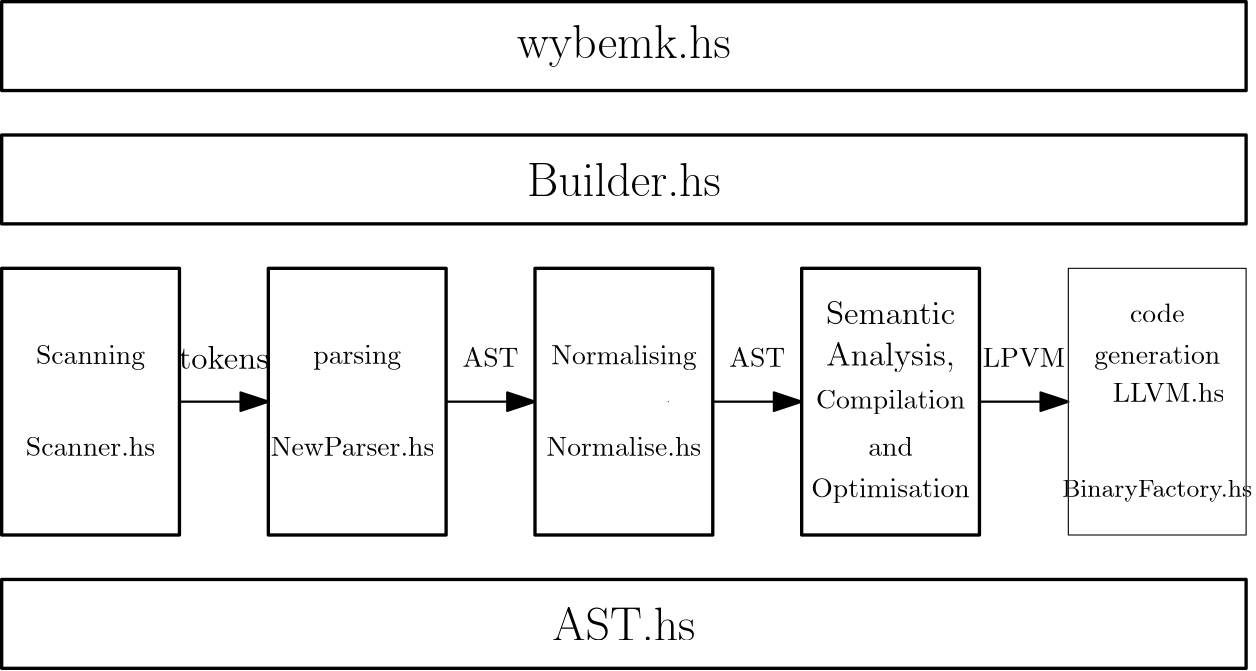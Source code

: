 <?xml version="1.0"?>
<!DOCTYPE ipe SYSTEM "ipe.dtd">
<ipe version="70218" creator="Ipe 7.2.24">
<info created="D:20210204114132" modified="D:20241018183341"/>
<ipestyle name="basic">
<symbol name="arrow/arc(spx)">
<path stroke="sym-stroke" fill="sym-stroke" pen="sym-pen">
0 0 m
-1 0.333 l
-1 -0.333 l
h
</path>
</symbol>
<symbol name="arrow/farc(spx)">
<path stroke="sym-stroke" fill="white" pen="sym-pen">
0 0 m
-1 0.333 l
-1 -0.333 l
h
</path>
</symbol>
<symbol name="arrow/ptarc(spx)">
<path stroke="sym-stroke" fill="sym-stroke" pen="sym-pen">
0 0 m
-1 0.333 l
-0.8 0 l
-1 -0.333 l
h
</path>
</symbol>
<symbol name="arrow/fptarc(spx)">
<path stroke="sym-stroke" fill="white" pen="sym-pen">
0 0 m
-1 0.333 l
-0.8 0 l
-1 -0.333 l
h
</path>
</symbol>
<symbol name="mark/circle(sx)" transformations="translations">
<path fill="sym-stroke">
0.6 0 0 0.6 0 0 e
0.4 0 0 0.4 0 0 e
</path>
</symbol>
<symbol name="mark/disk(sx)" transformations="translations">
<path fill="sym-stroke">
0.6 0 0 0.6 0 0 e
</path>
</symbol>
<symbol name="mark/fdisk(sfx)" transformations="translations">
<group>
<path fill="sym-fill">
0.5 0 0 0.5 0 0 e
</path>
<path fill="sym-stroke" fillrule="eofill">
0.6 0 0 0.6 0 0 e
0.4 0 0 0.4 0 0 e
</path>
</group>
</symbol>
<symbol name="mark/box(sx)" transformations="translations">
<path fill="sym-stroke" fillrule="eofill">
-0.6 -0.6 m
0.6 -0.6 l
0.6 0.6 l
-0.6 0.6 l
h
-0.4 -0.4 m
0.4 -0.4 l
0.4 0.4 l
-0.4 0.4 l
h
</path>
</symbol>
<symbol name="mark/square(sx)" transformations="translations">
<path fill="sym-stroke">
-0.6 -0.6 m
0.6 -0.6 l
0.6 0.6 l
-0.6 0.6 l
h
</path>
</symbol>
<symbol name="mark/fsquare(sfx)" transformations="translations">
<group>
<path fill="sym-fill">
-0.5 -0.5 m
0.5 -0.5 l
0.5 0.5 l
-0.5 0.5 l
h
</path>
<path fill="sym-stroke" fillrule="eofill">
-0.6 -0.6 m
0.6 -0.6 l
0.6 0.6 l
-0.6 0.6 l
h
-0.4 -0.4 m
0.4 -0.4 l
0.4 0.4 l
-0.4 0.4 l
h
</path>
</group>
</symbol>
<symbol name="mark/cross(sx)" transformations="translations">
<group>
<path fill="sym-stroke">
-0.43 -0.57 m
0.57 0.43 l
0.43 0.57 l
-0.57 -0.43 l
h
</path>
<path fill="sym-stroke">
-0.43 0.57 m
0.57 -0.43 l
0.43 -0.57 l
-0.57 0.43 l
h
</path>
</group>
</symbol>
<symbol name="arrow/fnormal(spx)">
<path stroke="sym-stroke" fill="white" pen="sym-pen">
0 0 m
-1 0.333 l
-1 -0.333 l
h
</path>
</symbol>
<symbol name="arrow/pointed(spx)">
<path stroke="sym-stroke" fill="sym-stroke" pen="sym-pen">
0 0 m
-1 0.333 l
-0.8 0 l
-1 -0.333 l
h
</path>
</symbol>
<symbol name="arrow/fpointed(spx)">
<path stroke="sym-stroke" fill="white" pen="sym-pen">
0 0 m
-1 0.333 l
-0.8 0 l
-1 -0.333 l
h
</path>
</symbol>
<symbol name="arrow/linear(spx)">
<path stroke="sym-stroke" pen="sym-pen">
-1 0.333 m
0 0 l
-1 -0.333 l
</path>
</symbol>
<symbol name="arrow/fdouble(spx)">
<path stroke="sym-stroke" fill="white" pen="sym-pen">
0 0 m
-1 0.333 l
-1 -0.333 l
h
-1 0 m
-2 0.333 l
-2 -0.333 l
h
</path>
</symbol>
<symbol name="arrow/double(spx)">
<path stroke="sym-stroke" fill="sym-stroke" pen="sym-pen">
0 0 m
-1 0.333 l
-1 -0.333 l
h
-1 0 m
-2 0.333 l
-2 -0.333 l
h
</path>
</symbol>
<symbol name="arrow/mid-normal(spx)">
<path stroke="sym-stroke" fill="sym-stroke" pen="sym-pen">
0.5 0 m
-0.5 0.333 l
-0.5 -0.333 l
h
</path>
</symbol>
<symbol name="arrow/mid-fnormal(spx)">
<path stroke="sym-stroke" fill="white" pen="sym-pen">
0.5 0 m
-0.5 0.333 l
-0.5 -0.333 l
h
</path>
</symbol>
<symbol name="arrow/mid-pointed(spx)">
<path stroke="sym-stroke" fill="sym-stroke" pen="sym-pen">
0.5 0 m
-0.5 0.333 l
-0.3 0 l
-0.5 -0.333 l
h
</path>
</symbol>
<symbol name="arrow/mid-fpointed(spx)">
<path stroke="sym-stroke" fill="white" pen="sym-pen">
0.5 0 m
-0.5 0.333 l
-0.3 0 l
-0.5 -0.333 l
h
</path>
</symbol>
<symbol name="arrow/mid-double(spx)">
<path stroke="sym-stroke" fill="sym-stroke" pen="sym-pen">
1 0 m
0 0.333 l
0 -0.333 l
h
0 0 m
-1 0.333 l
-1 -0.333 l
h
</path>
</symbol>
<symbol name="arrow/mid-fdouble(spx)">
<path stroke="sym-stroke" fill="white" pen="sym-pen">
1 0 m
0 0.333 l
0 -0.333 l
h
0 0 m
-1 0.333 l
-1 -0.333 l
h
</path>
</symbol>
<anglesize name="22.5 deg" value="22.5"/>
<anglesize name="30 deg" value="30"/>
<anglesize name="45 deg" value="45"/>
<anglesize name="60 deg" value="60"/>
<anglesize name="90 deg" value="90"/>
<arrowsize name="large" value="10"/>
<arrowsize name="small" value="5"/>
<arrowsize name="tiny" value="3"/>
<color name="blue" value="0 0 1"/>
<color name="brown" value="0.647 0.165 0.165"/>
<color name="darkblue" value="0 0 0.545"/>
<color name="darkcyan" value="0 0.545 0.545"/>
<color name="darkgray" value="0.663"/>
<color name="darkgreen" value="0 0.392 0"/>
<color name="darkmagenta" value="0.545 0 0.545"/>
<color name="darkorange" value="1 0.549 0"/>
<color name="darkred" value="0.545 0 0"/>
<color name="gold" value="1 0.843 0"/>
<color name="gray" value="0.745"/>
<color name="green" value="0 1 0"/>
<color name="lightblue" value="0.678 0.847 0.902"/>
<color name="lightcyan" value="0.878 1 1"/>
<color name="lightgray" value="0.827"/>
<color name="lightgreen" value="0.565 0.933 0.565"/>
<color name="lightyellow" value="1 1 0.878"/>
<color name="navy" value="0 0 0.502"/>
<color name="orange" value="1 0.647 0"/>
<color name="pink" value="1 0.753 0.796"/>
<color name="purple" value="0.627 0.125 0.941"/>
<color name="red" value="1 0 0"/>
<color name="seagreen" value="0.18 0.545 0.341"/>
<color name="turquoise" value="0.251 0.878 0.816"/>
<color name="violet" value="0.933 0.51 0.933"/>
<color name="yellow" value="1 1 0"/>
<dashstyle name="dash dot dotted" value="[4 2 1 2 1 2] 0"/>
<dashstyle name="dash dotted" value="[4 2 1 2] 0"/>
<dashstyle name="dashed" value="[4] 0"/>
<dashstyle name="dotted" value="[1 3] 0"/>
<gridsize name="10 pts (~3.5 mm)" value="10"/>
<gridsize name="14 pts (~5 mm)" value="14"/>
<gridsize name="16 pts (~6 mm)" value="16"/>
<gridsize name="20 pts (~7 mm)" value="20"/>
<gridsize name="28 pts (~10 mm)" value="28"/>
<gridsize name="32 pts (~12 mm)" value="32"/>
<gridsize name="4 pts" value="4"/>
<gridsize name="56 pts (~20 mm)" value="56"/>
<gridsize name="8 pts (~3 mm)" value="8"/>
<opacity name="10%" value="0.1"/>
<opacity name="30%" value="0.3"/>
<opacity name="50%" value="0.5"/>
<opacity name="75%" value="0.75"/>
<pen name="fat" value="1.2"/>
<pen name="heavier" value="0.8"/>
<pen name="ultrafat" value="2"/>
<symbolsize name="large" value="5"/>
<symbolsize name="small" value="2"/>
<symbolsize name="tiny" value="1.1"/>
<textsize name="Huge" value="\Huge"/>
<textsize name="LARGE" value="\LARGE"/>
<textsize name="Large" value="\Large"/>
<textsize name="footnote" value="\footnotesize"/>
<textsize name="huge" value="\huge"/>
<textsize name="large" value="\large"/>
<textsize name="small" value="\small"/>
<textsize name="tiny" value="\tiny"/>
<textstyle name="center" begin="\begin{center}" end="\end{center}"/>
<textstyle name="item" begin="\begin{itemize}\item{}" end="\end{itemize}"/>
<textstyle name="itemize" begin="\begin{itemize}" end="\end{itemize}"/>
<tiling name="falling" angle="-60" step="4" width="1"/>
<tiling name="rising" angle="30" step="4" width="1"/>
</ipestyle>
<page>
<layer name="alpha"/>
<view layers="alpha" active="alpha"/>
<path layer="alpha" stroke="black" pen="fat">
64 608 m
64 576 l
512 576 l
512 608 l
h
</path>
<text transformations="translations" pos="288 592" stroke="black" type="label" width="51.502" height="11.955" depth="0" halign="center" valign="center" size="LARGE">AST.hs</text>
<text transformations="translations" pos="304 592" stroke="black" type="label" width="0" height="0" depth="0" halign="center" valign="baseline" size="LARGE"></text>
<text transformations="translations" pos="304 592" stroke="black" type="label" width="0" height="0" depth="0" valign="baseline"></text>
<path stroke="black" pen="fat">
64 720 m
64 624 l
128 624 l
128 720 l
h
</path>
<text transformations="translations" pos="96 688" stroke="black" type="label" width="39.297" height="6.815" depth="1.93" halign="center" valign="center">Scanning</text>
<text transformations="translations" pos="96 656" stroke="black" type="label" width="46.575" height="6.918" depth="0" halign="center" valign="center">Scanner.hs</text>
<path stroke="black" pen="heavier" arrow="normal/large">
128 672 m
160 672 l
</path>
<text matrix="1 0 0 1 -16 0" transformations="translations" pos="160 688" stroke="black" type="label" width="32.582" height="8.302" depth="0" halign="center" valign="center" size="large">tokens</text>
<path matrix="1 0 0 1 -32 0" stroke="black" pen="fat">
192 720 m
192 624 l
256 624 l
256 720 l
h
</path>
<text matrix="1 0 0 1 -32 0" transformations="translations" pos="224 688" stroke="black" type="label" width="31.631" height="6.661" depth="1.93" halign="center" valign="center">parsing</text>
<text matrix="1 0 0 1 -32 0" transformations="translations" pos="224 656" stroke="black" type="label" width="62.294" height="6.918" depth="0" halign="center" valign="center">NewParser.hs
</text>
<path matrix="1 0 0 1 192 0" stroke="black" pen="heavier" arrow="normal/large">
224 672 m
256 672 l
</path>
<path stroke="black" cap="1">
304 672 m
304 672 l
</path>
<text transformations="translations" pos="240 688" stroke="black" type="label" width="20.202" height="6.808" depth="0" halign="center" valign="center">AST</text>
<text transformations="translations" pos="144 688" stroke="black" type="label" width="0" height="0" depth="0" halign="center" valign="center"></text>
<path stroke="black" pen="fat">
256 720 m
256 624 l
320 624 l
320 720 l
h
</path>
<text transformations="translations" pos="288 688" stroke="black" type="label" width="52.387" height="6.926" depth="1.93" halign="center" valign="center">Normalising</text>
<text transformations="translations" pos="288 656" stroke="black" type="label" width="55.763" height="6.918" depth="0" halign="center" valign="center">Normalise.hs</text>
<path stroke="black" pen="heavier" arrow="normal/large">
320 672 m
352 672 l
</path>
<path stroke="black" pen="fat">
352 720 m
352 624 l
416 624 l
416 720 l
h
</path>
<text transformations="translations" pos="336 688" stroke="black" type="label" width="20.202" height="6.808" depth="0" halign="center" valign="center">AST</text>
<text transformations="translations" pos="352 720" stroke="black" type="label" width="0" height="0" depth="0" halign="center" valign="center" size="LARGE"></text>
<text matrix="1 0 0 1 0 16" transformations="translations" pos="384 688" stroke="black" type="label" width="46.499" height="8.169" depth="0" halign="center" valign="center" size="large">Semantic</text>
<text matrix="1 0 0 1 0 16" transformations="translations" pos="384 672" stroke="black" type="label" width="46.3" height="8.307" depth="2.32" halign="center" valign="center" size="large">Analysis,</text>
<path matrix="1 0 0 1 -96 0" stroke="black" pen="heavier" arrow="normal/large">
320 672 m
352 672 l
</path>
<text transformations="translations" pos="480 704" stroke="black" type="label" width="19.649" height="6.918" depth="0" halign="center" valign="center">code</text>
<text transformations="translations" pos="480 688" stroke="black" type="label" width="45.413" height="6.661" depth="1.93" halign="center" valign="center">generation</text>
<text transformations="translations" pos="480 640" stroke="black" type="label" width="68.439" height="6.23" depth="1.74" halign="center" valign="center" size="small">BinaryFactory.hs</text>
<path matrix="1 0 0 1 0 160" stroke="black" pen="fat">
64 608 m
64 576 l
512 576 l
512 608 l
h
</path>
<text matrix="1 0 0 1 0 160" transformations="translations" pos="288 592" stroke="black" type="label" width="69.821" height="11.955" depth="0" halign="center" valign="center" size="LARGE">Builder.hs</text>
<path matrix="1 0 0 1 0 208" stroke="black" pen="fat">
64 608 m
64 576 l
512 576 l
512 608 l
h
</path>
<text matrix="1 0 0 1 0 208" transformations="translations" pos="288 592" stroke="black" type="label" width="76.994" height="11.954" depth="3.35" halign="center" valign="center" size="LARGE">wybemk.hs</text>
<text matrix="1 0 0 1 0 -16" transformations="translations" pos="384 672" stroke="black" type="label" width="16.051" height="6.918" depth="0" halign="center" valign="center">and</text>
<text transformations="translations" pos="432 688" stroke="black" type="label" width="29.611" height="6.808" depth="0" halign="center" valign="center">LPVM</text>
<text transformations="translations" pos="384 672" stroke="black" type="label" width="53.688" height="6.926" depth="1.93" halign="center" valign="center">Compilation</text>
<text transformations="translations" pos="384 640" stroke="black" type="label" width="57.064" height="6.815" depth="1.93" halign="center" valign="center">Optimisation</text>
<text transformations="translations" pos="464 672" stroke="black" type="label" width="40.183" height="6.918" depth="0" valign="baseline">LLVM.hs</text>
<path stroke="white">
448 720 m
448 624 l
512 624 l
512 720 l
h
</path>
<path stroke="black" pen="0.4">
448 720 m
448 624 l
512 624 l
512 720 l
h
</path>
</page>
</ipe>
